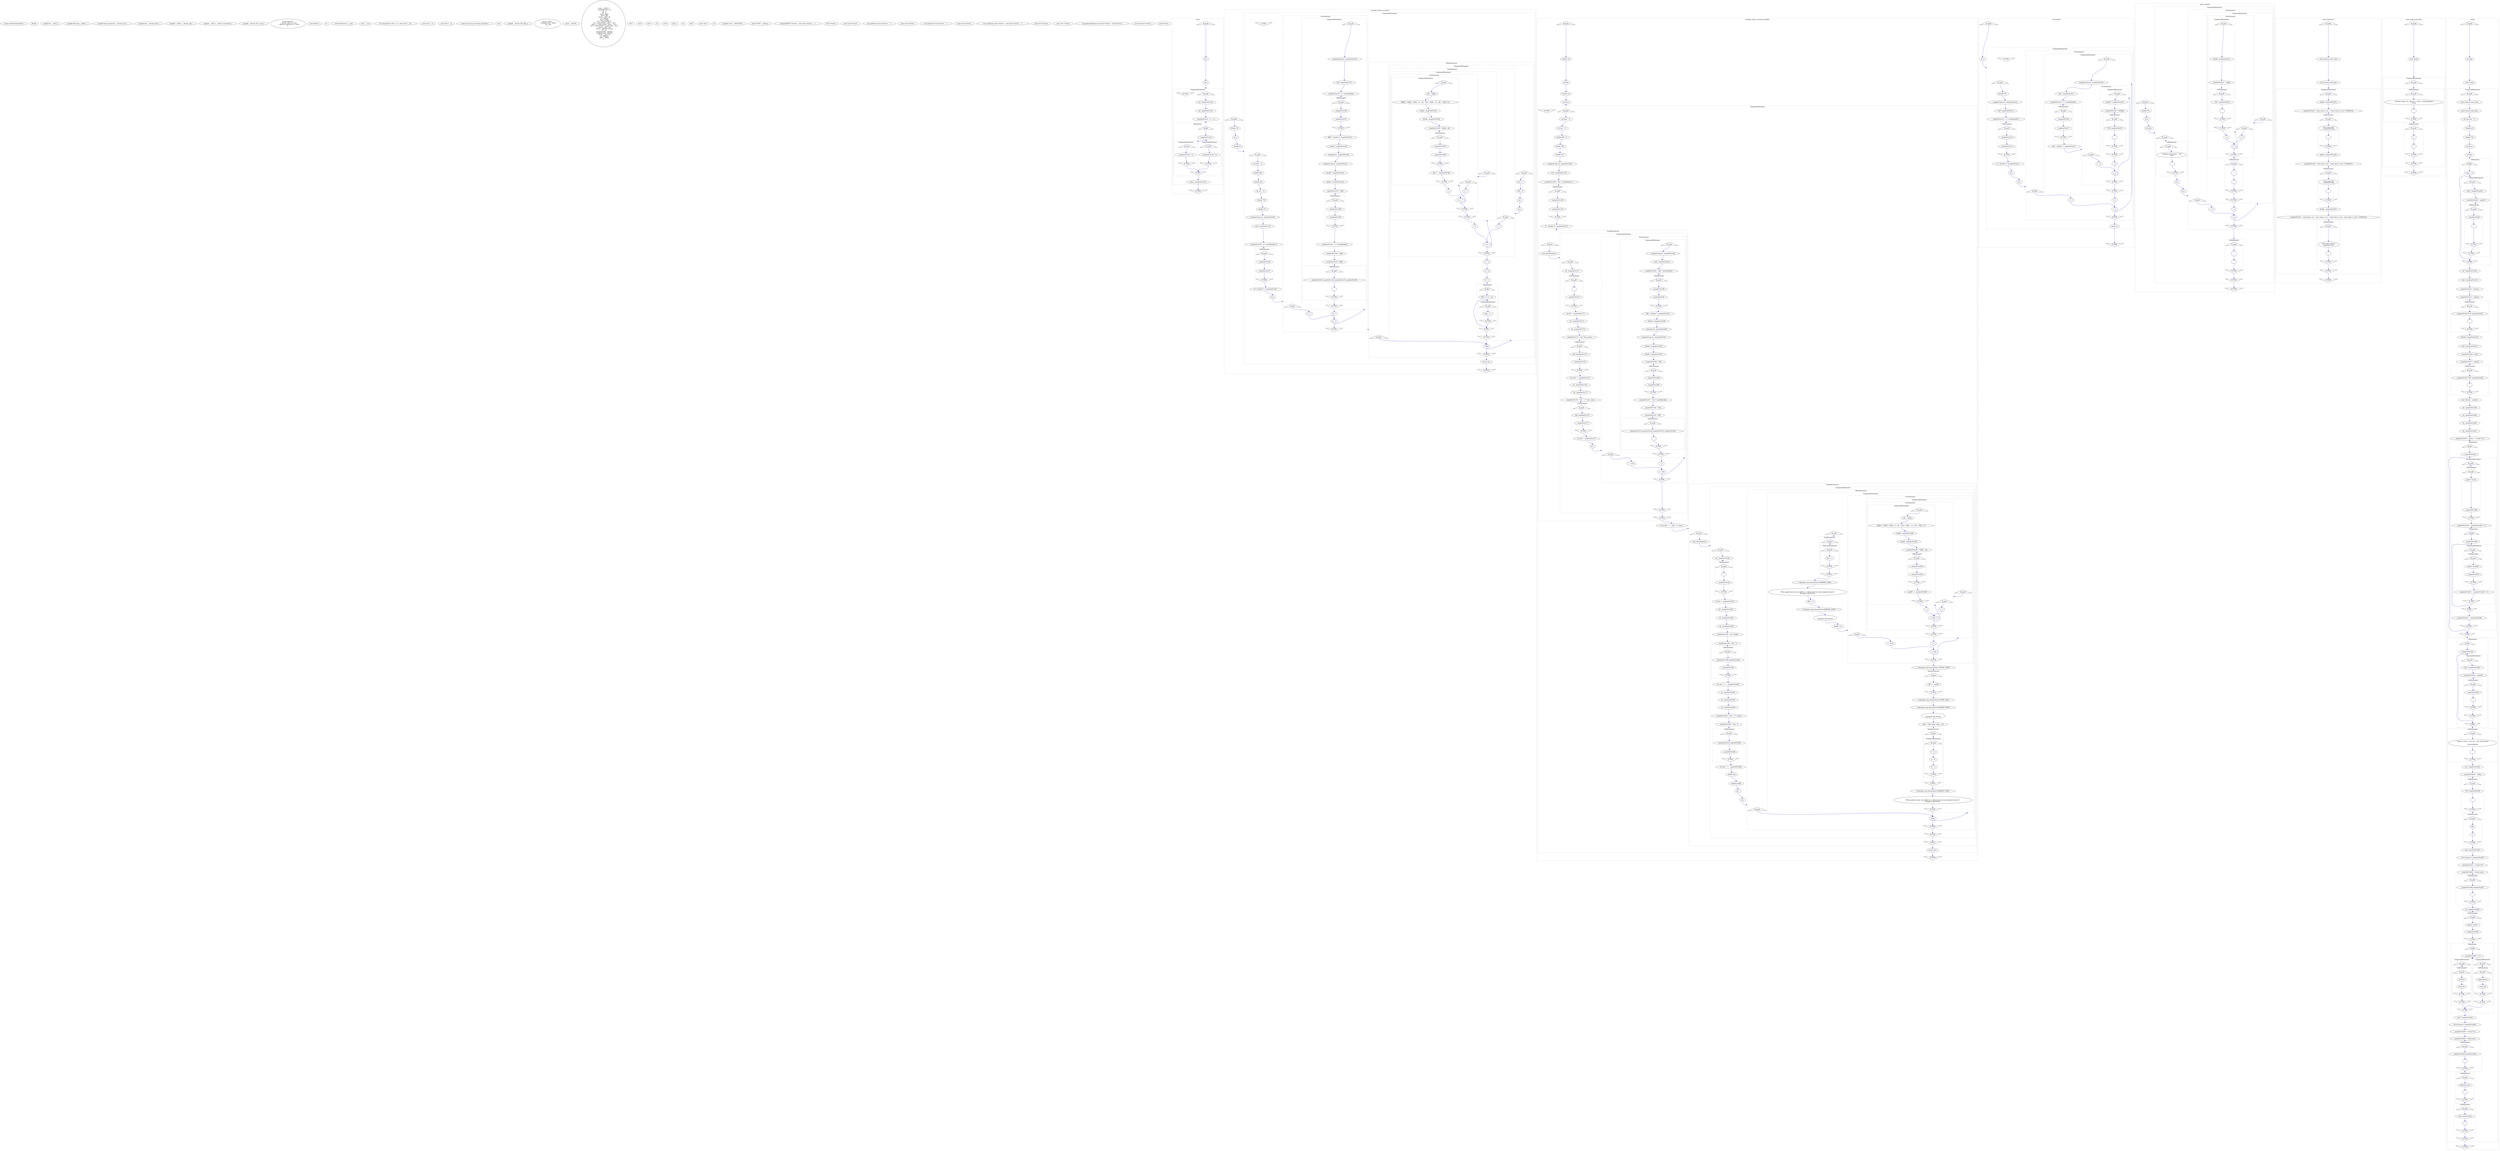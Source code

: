 digraph graph387146640 {
	compound=true;
	edge[color=blue];
	node203267136[label="extern double fabs(double );"];
	node608738578[label="double "];
	node298492445[label="typedef int __int32_t;"];
	node2104249411[label="typedef long long __int64_t;"];
	node1269293006[label="typedef long unsigned int __darwin_size_t;"];
	node535834091[label="typedef long __darwin_time_t;"];
	node1934609221[label="typedef __int64_t __darwin_off_t;"];
	node182490344[label="typedef __int32_t __darwin_suseconds_t;"];
	node1086026751[label="typedef __darwin_size_t size_t;"];
	node648329316[label="struct timeval {
    __darwin_time_t tv_sec;
    __darwin_suseconds_t tv_usec;
} ;"];
	node2087548497[label="void exit(int );"];
	node147813461[label="int "];
	node117150895[label="void *malloc(size_t __size);"];
	node176877731[label="size_t __size"];
	node144435931[label="int strcmp(const char *__s1, const char *__s2);"];
	node1112439480[label="const char *__s1"];
	node808325984[label="const char *__s2"];
	node3821649[label="extern int omp_get_thread_num(void );"];
	node617427339[label="void "];
	node1920136398[label="typedef __darwin_off_t fpos_t;"];
	node96935815[label="struct __sbuf {
    unsigned char *_base;
    int _size;
} ;"];
	node690636416[label="struct __sFILEX ;"];
	node843466842[label="struct __sFILE {
    unsigned char *_p;
    int _r;
    int _w;
    short _flags;
    short _file;
    struct __sbuf _bf;
    int _lbfsize;
    void *_cookie;
    int ( *_close )(void *);
    int ( *_read )(void *, char * , int );
    fpos_t ( *_seek )(void *, fpos_t  , int );
    int ( *_write )(void *, const char * , int );
    struct __sbuf _ub;
    struct __sFILEX *_extra;
    int _ur;
    unsigned char _ubuf[3];
    unsigned char _nbuf[1];
    struct __sbuf _lb;
    int _blksize;
    fpos_t _offset;
} ;"];
	node1277790293[label="void *"];
	node1592085793[label="void *"];
	node2027569462[label="char *"];
	node2024350667[label="int "];
	node914865165[label="void *"];
	node1024062031[label="fpos_t "];
	node1512389834[label="int "];
	node469420179[label="void *"];
	node109862321[label="const char *"];
	node1919746821[label="int "];
	node1871118485[label="typedef struct __sFILE FILE;"];
	node382661071[label="extern FILE *__stderrp;"];
	node2046034056[label="int fprintf(FILE *restrict , const char *restrict , ...);"];
	node1748892059[label="FILE *restrict "];
	node316058325[label="const char *restrict "];
	node1515781644[label="int printf(const char *restrict , ...);"];
	node267410253[label="const char *restrict "];
	node531120792[label="int scanf(const char *restrict , ...);"];
	node721267463[label="const char *restrict "];
	node585065928[label="int sscanf(const char *restrict , const char *restrict , ...);"];
	node50278902[label="const char *restrict "];
	node1582840873[label="const char *restrict "];
	node1111301045[label="int gettimeofday(struct timeval *restrict , void *restrict );"];
	node81771255[label="struct timeval *restrict "];
	node1296242110[label="void *restrict "];
	subgraph cluster1651554332 {
		compound=true;
		style=dotted;
		label="min()";
		node999331723[label="B_FuDe", shape="triangle"];
		node358570923[label="E_FuDe", shape="invtriangle"];
		node1119467591[label="int a"];
		node1488000579[label="int b"];
		subgraph cluster322773976 {
			compound=true;
			style=dotted;
			label="CompoundStatement";
			node413532421[label="B_CoSt", shape="triangle"];
			node1168835102[label="E_CoSt", shape="invtriangle"];
			node334500709[label="int _imopVarPre142;"];
			node1876068112[label="int _imopVarPre143;"];
			node1124861470[label="_imopVarPre142 = a <= b;"];
			subgraph cluster1723980561 {
				compound=true;
				style=dotted;
				label="IfStatement";
				node647757689[label="B_IfSt", shape="triangle"];
				node1989285587[label="E_IfSt", shape="invtriangle"];
				node271397841[label="_imopVarPre142"];
				subgraph cluster1403015615 {
					compound=true;
					style=dotted;
					label="CompoundStatement";
					node12427108[label="B_CoSt", shape="triangle"];
					node1799256738[label="E_CoSt", shape="invtriangle"];
					node1291899100[label="_imopVarPre143 = a;"];
				}
				subgraph cluster784701460 {
					compound=true;
					style=dotted;
					label="CompoundStatement";
					node329790676[label="B_CoSt", shape="triangle"];
					node1443794067[label="E_CoSt", shape="invtriangle"];
					node1771273878[label="_imopVarPre143 = b;"];
				}
			}
			node1795439550[label="return _imopVarPre143;"];
		}
	}
	subgraph cluster481136171 {
		compound=true;
		style=dotted;
		label="simulate_ocean_currents()";
		node2136921711[label="B_FuDe", shape="triangle"];
		node65746531[label="E_FuDe", shape="invtriangle"];
		node1537265468[label="double **A"];
		node1312973404[label="int n"];
		node815196841[label="double tol"];
		subgraph cluster1243674346 {
			compound=true;
			style=dotted;
			label="CompoundStatement";
			node809278400[label="B_CoSt", shape="triangle"];
			node995189850[label="E_CoSt", shape="invtriangle"];
			node916209433[label="int done = 0;"];
			node927474898[label="double diff;"];
			node799260204[label="double old;"];
			node681101640[label="int iter = 0;"];
			node862833712[label="double **B;"];
			node1859538327[label="double **C;"];
			node1358870266[label="unsigned long int _imopVarPre146;"];
			node1428874286[label="void *_imopVarPre147;"];
			node1172247103[label="_imopVarPre146 = n * sizeof(double *);"];
			subgraph cluster1908968671 {
				compound=true;
				style=dotted;
				label="CallStatement";
				node499429664[label="B_CaSt", shape="triangle"];
				node1590095778[label="E_CaSt", shape="invtriangle"];
				node1733791731[label="_imopVarPre146"];
				node1790558058[label="_imopVarPre147"];
			}
			node226609535[label="B = (double **) _imopVarPre147;"];
			node2000467009[label="int k;"];
			subgraph cluster253765424 {
				compound=true;
				style=dotted;
				label="ForStatement";
				node1796310656[label="B_FoSt", shape="triangle"];
				node828564002[label="E_FoSt", shape="invtriangle"];
				node173654742[label="k = 0"];
				node360715837[label="k < n"];
				node1409823821[label="k++"];
				subgraph cluster211419038 {
					compound=true;
					style=dotted;
					label="CompoundStatement";
					node790780579[label="B_CoSt", shape="triangle"];
					node906206721[label="E_CoSt", shape="invtriangle"];
					node1828379083[label="unsigned long int _imopVarPre150;"];
					node1440249926[label="void *_imopVarPre151;"];
					node164806909[label="_imopVarPre150 = n * sizeof(double);"];
					subgraph cluster755667050 {
						compound=true;
						style=dotted;
						label="CallStatement";
						node30920491[label="B_CaSt", shape="triangle"];
						node1098775879[label="E_CaSt", shape="invtriangle"];
						node387777560[label="_imopVarPre150"];
						node1367112496[label="_imopVarPre151"];
					}
					node1578656965[label="B[k] = (double *) _imopVarPre151;"];
					node949544786[label="double *_imopVarPre159;"];
					node2085244353[label="unsigned int _imopVarPre160;"];
					node2124588748[label="unsigned long int _imopVarPre161;"];
					node1811180301[label="double *_imopVarPre162;"];
					node135254299[label="double *_imopVarPre163;"];
					node1312600610[label="_imopVarPre159 = B[k];"];
					subgraph cluster826603638 {
						compound=true;
						style=dotted;
						label="CallStatement";
						node309301400[label="B_CaSt", shape="triangle"];
						node1664764681[label="E_CaSt", shape="invtriangle"];
						node1291154393[label="_imopVarPre1590"];
						node1648272047[label="_imopVarPre160"];
					}
					node153948678[label="_imopVarPre161 = n * sizeof(double);"];
					node2092006656[label="_imopVarPre162 = A[k];"];
					node247058377[label="_imopVarPre163 = B[k];"];
					subgraph cluster647258996 {
						compound=true;
						style=dotted;
						label="CallStatement";
						node1295563622[label="B_CaSt", shape="triangle"];
						node32837493[label="E_CaSt", shape="invtriangle"];
						node438241899[label="_imopVarPre163_imopVarPre162_imopVarPre161_imopVarPre160"];
						node1778090979[label=""];
					}
				}
			}
			subgraph cluster1956446486 {
				compound=true;
				style=dotted;
				label="WhileStatement";
				node1411432709[label="B_WhSt", shape="triangle"];
				node1035342173[label="E_WhSt", shape="invtriangle"];
				node1841376385[label="!done"];
				subgraph cluster1344811932 {
					compound=true;
					style=dotted;
					label="CompoundStatement";
					node1597022415[label="B_CoSt", shape="triangle"];
					node1001882344[label="E_CoSt", shape="invtriangle"];
					node150681666[label="iter++;"];
					node1930318531[label="diff = 0;"];
					node1511442824[label="int i;"];
					node907645256[label="int j;"];
					subgraph cluster1209353679 {
						compound=true;
						style=dotted;
						label="ForStatement";
						node549466489[label="B_FoSt", shape="triangle"];
						node1164555074[label="E_FoSt", shape="invtriangle"];
						node1521745575[label="i = 1"];
						node1834583002[label="i < n - 1"];
						node1063418068[label="++i"];
						subgraph cluster1678248644 {
							compound=true;
							style=dotted;
							label="CompoundStatement";
							node1201158980[label="B_CoSt", shape="triangle"];
							node1973218147[label="E_CoSt", shape="invtriangle"];
							subgraph cluster483921378 {
								compound=true;
								style=dotted;
								label="ForStatement";
								node44129876[label="B_FoSt", shape="triangle"];
								node66895082[label="E_FoSt", shape="invtriangle"];
								node1121384286[label="j = 1"];
								node1208377751[label="j < n - 1"];
								node1378708877[label="++j"];
								subgraph cluster1508055158 {
									compound=true;
									style=dotted;
									label="CompoundStatement";
									node1679891092[label="B_CoSt", shape="triangle"];
									node146584003[label="E_CoSt", shape="invtriangle"];
									node1821213845[label="old = A[i][j];"];
									node343957430[label="B[i][j] = (A[i][j] + A[i][j - 1] + A[i - 1][j] + A[i][j + 1] + A[i + 1][j]) / 5.0;"];
									node479204301[label="double _imopVarPre165;"];
									node1961842523[label="double _imopVarPre166;"];
									node579636665[label="_imopVarPre165 = B[i][j] - old;"];
									subgraph cluster1684602277 {
										compound=true;
										style=dotted;
										label="CallStatement";
										node920002301[label="B_CaSt", shape="triangle"];
										node1848554557[label="E_CaSt", shape="invtriangle"];
										node2044340752[label="_imopVarPre165"];
										node1557903631[label="_imopVarPre166"];
									}
									node1858711759[label="diff += _imopVarPre166;"];
								}
							}
						}
					}
					node1468449910[label="C = A;"];
					node966149010[label="A = B;"];
					node2108103747[label="B = C;"];
					subgraph cluster1698220546 {
						compound=true;
						style=dotted;
						label="IfStatement";
						node866645998[label="B_IfSt", shape="triangle"];
						node405973770[label="E_IfSt", shape="invtriangle"];
						node1093054320[label="diff / (n * n) < tol"];
						subgraph cluster1212632500 {
							compound=true;
							style=dotted;
							label="CompoundStatement";
							node500882639[label="B_CoSt", shape="triangle"];
							node1543593152[label="E_CoSt", shape="invtriangle"];
							node397753053[label="done = 1;"];
						}
					}
				}
			}
			node383611665[label="return iter;"];
		}
	}
	subgraph cluster187805697 {
		compound=true;
		style=dotted;
		label="simulate_ocean_currents_parallel()";
		node299838405[label="B_FuDe", shape="triangle"];
		node1597885747[label="E_FuDe", shape="invtriangle"];
		node233238560[label="double **A"];
		node1635501075[label="int dim"];
		node588441760[label="double tol"];
		node149021692[label="int procs"];
		subgraph cluster117700350 {
			compound=true;
			style=dotted;
			label="CompoundStatement";
			node1069448451[label="B_CoSt", shape="triangle"];
			node1054620718[label="E_CoSt", shape="invtriangle"];
			node887247399[label="int done = 0;"];
			node976254481[label="int iter = 0;"];
			node274594651[label="double diff = 0;"];
			node1741709599[label="double **B;"];
			node171130218[label="double **C;"];
			node2108011037[label="unsigned long int _imopVarPre169;"];
			node2013270351[label="void *_imopVarPre170;"];
			node1079030202[label="_imopVarPre169 = dim * sizeof(double *);"];
			subgraph cluster318652017 {
				compound=true;
				style=dotted;
				label="CallStatement";
				node1822255034[label="B_CaSt", shape="triangle"];
				node1906452256[label="E_CaSt", shape="invtriangle"];
				node45213222[label="_imopVarPre169"];
				node1719158401[label="_imopVarPre170"];
			}
			node1393823698[label="B = (double **) _imopVarPre170;"];
			subgraph cluster1357141801 {
				compound=true;
				style=dotted;
				label="ParallelConstruct";
				node1617967142[label="B_PaCo", shape="triangle"];
				node1041053446[label="E_PaCo", shape="invtriangle"];
				node182450690[label="num_threads(procs)"];
				subgraph cluster823156231 {
					compound=true;
					style=dotted;
					label="CompoundStatement";
					node998681597[label="B_CoSt", shape="triangle"];
					node622530648[label="E_CoSt", shape="invtriangle"];
					node1013499668[label="int _imopVarPre171;"];
					subgraph cluster1580399810 {
						compound=true;
						style=dotted;
						label="CallStatement";
						node1563359467[label="B_CaSt", shape="triangle"];
						node436935935[label="E_CaSt", shape="invtriangle"];
						node530657903[label=""];
						node1455163829[label="_imopVarPre171"];
					}
					node506619720[label="int tid = _imopVarPre171;"];
					node1648243565[label="int _imopVarPre173;"];
					node1933635903[label="int _imopVarPre174;"];
					node1671273336[label="_imopVarPre173 = tid * dim / procs;"];
					subgraph cluster749720240 {
						compound=true;
						style=dotted;
						label="CallStatement";
						node1629006028[label="B_CaSt", shape="triangle"];
						node1283490487[label="E_CaSt", shape="invtriangle"];
						node613001105[label="dim_imopVarPre173"];
						node440858356[label="_imopVarPre174"];
					}
					node780809042[label="int start = _imopVarPre174;"];
					node3928598[label="int _imopVarPre176;"];
					node1615248249[label="int _imopVarPre177;"];
					node566417997[label="_imopVarPre176 = (tid + 1) * dim / procs;"];
					subgraph cluster1350458865 {
						compound=true;
						style=dotted;
						label="CallStatement";
						node659300635[label="B_CaSt", shape="triangle"];
						node808124336[label="E_CaSt", shape="invtriangle"];
						node1182656815[label="dim_imopVarPre176"];
						node1165797417[label="_imopVarPre177"];
					}
					node522632490[label="int end = _imopVarPre177;"];
					node997267674[label="int i;"];
					subgraph cluster1337485695 {
						compound=true;
						style=dotted;
						label="ForStatement";
						node710394546[label="B_FoSt", shape="triangle"];
						node936053020[label="E_FoSt", shape="invtriangle"];
						node372875661[label="i = start"];
						node480887293[label="i < end"];
						node40845364[label="++i"];
						subgraph cluster777630830 {
							compound=true;
							style=dotted;
							label="CompoundStatement";
							node979460535[label="B_CoSt", shape="triangle"];
							node980940578[label="E_CoSt", shape="invtriangle"];
							node782859218[label="unsigned long int _imopVarPre180;"];
							node889074455[label="void *_imopVarPre181;"];
							node1559515444[label="_imopVarPre180 = dim * sizeof(double);"];
							subgraph cluster38173182 {
								compound=true;
								style=dotted;
								label="CallStatement";
								node39799840[label="B_CaSt", shape="triangle"];
								node33085098[label="E_CaSt", shape="invtriangle"];
								node915876440[label="_imopVarPre180"];
								node2145996388[label="_imopVarPre181"];
							}
							node585209498[label="B[i] = (double *) _imopVarPre181;"];
							node1537829067[label="double *_imopVarPre189;"];
							node779341317[label="unsigned int _imopVarPre190;"];
							node203616792[label="unsigned long int _imopVarPre191;"];
							node1465310231[label="double *_imopVarPre192;"];
							node1227028574[label="double *_imopVarPre193;"];
							node539777553[label="_imopVarPre189 = B[i];"];
							subgraph cluster946405257 {
								compound=true;
								style=dotted;
								label="CallStatement";
								node770106402[label="B_CaSt", shape="triangle"];
								node1437392226[label="E_CaSt", shape="invtriangle"];
								node2098595907[label="_imopVarPre1890"];
								node1716375508[label="_imopVarPre190"];
							}
							node461751536[label="_imopVarPre191 = dim * sizeof(double);"];
							node1483208777[label="_imopVarPre192 = A[i];"];
							node1387955019[label="_imopVarPre193 = B[i];"];
							subgraph cluster1674296219 {
								compound=true;
								style=dotted;
								label="CallStatement";
								node1117051804[label="B_CaSt", shape="triangle"];
								node2074118913[label="E_CaSt", shape="invtriangle"];
								node1106949030[label="_imopVarPre193_imopVarPre192_imopVarPre191_imopVarPre190"];
								node297976540[label=""];
							}
						}
					}
				}
			}
			node463657595[label="int chunk = 1 + (dim - 3) / procs;"];
			subgraph cluster2114554365 {
				compound=true;
				style=dotted;
				label="ParallelConstruct";
				node665868095[label="B_PaCo", shape="triangle"];
				node338402712[label="E_PaCo", shape="invtriangle"];
				node1009357130[label="num_threads(procs)"];
				subgraph cluster1726251840 {
					compound=true;
					style=dotted;
					label="CompoundStatement";
					node1883585083[label="B_CoSt", shape="triangle"];
					node1455183732[label="E_CoSt", shape="invtriangle"];
					node1604082824[label="int _imopVarPre194;"];
					subgraph cluster339563635 {
						compound=true;
						style=dotted;
						label="CallStatement";
						node1255184205[label="B_CaSt", shape="triangle"];
						node764057610[label="E_CaSt", shape="invtriangle"];
						node1444407627[label=""];
						node678928694[label="_imopVarPre194"];
					}
					node1673470313[label="int tid = _imopVarPre194;"];
					node1986038533[label="int _imopVarPre198;"];
					node812305038[label="int _imopVarPre199;"];
					node1514292197[label="int _imopVarPre200;"];
					node710173001[label="_imopVarPre198 = tid * chunk;"];
					node1811160504[label="_imopVarPre199 = dim - 2;"];
					subgraph cluster161327636 {
						compound=true;
						style=dotted;
						label="CallStatement";
						node587625330[label="B_CaSt", shape="triangle"];
						node704258353[label="E_CaSt", shape="invtriangle"];
						node727416817[label="_imopVarPre199_imopVarPre198"];
						node670342028[label="_imopVarPre200"];
					}
					node801515702[label="int start = 1 + _imopVarPre200;"];
					node283700474[label="int _imopVarPre204;"];
					node1063222813[label="int _imopVarPre205;"];
					node1137043252[label="int _imopVarPre206;"];
					node1419857464[label="_imopVarPre204 = (tid + 1) * chunk;"];
					node2113730579[label="_imopVarPre205 = dim - 2;"];
					subgraph cluster1589747864 {
						compound=true;
						style=dotted;
						label="CallStatement";
						node1688774341[label="B_CaSt", shape="triangle"];
						node1303264361[label="E_CaSt", shape="invtriangle"];
						node1680109667[label="_imopVarPre205_imopVarPre204"];
						node721220718[label="_imopVarPre206"];
					}
					node2036142881[label="int end = 1 + _imopVarPre206;"];
					node1601864123[label="double old;"];
					node1022622360[label="double mydiff;"];
					node1807521615[label="int i;"];
					node567282816[label="int j;"];
					subgraph cluster1164722351 {
						compound=true;
						style=dotted;
						label="WhileStatement";
						node1955646827[label="B_WhSt", shape="triangle"];
						node2003132254[label="E_WhSt", shape="invtriangle"];
						node166333673[label="!done"];
						subgraph cluster1860191210 {
							compound=true;
							style=dotted;
							label="CompoundStatement";
							node797046444[label="B_CoSt", shape="triangle"];
							node1804336380[label="E_CoSt", shape="invtriangle"];
							subgraph cluster1476284195 {
								compound=true;
								style=dotted;
								label="SingleConstruct";
								node574746860[label="B_SiCo", shape="triangle"];
								node1531467251[label="E_SiCo", shape="invtriangle"];
								subgraph cluster845287294 {
									compound=true;
									style=dotted;
									label="CompoundStatement";
									node170907668[label="B_CoSt", shape="triangle"];
									node1629283706[label="E_CoSt", shape="invtriangle"];
									node1753500188[label="iter++;"];
								}
							}
							node1991530409[label="// #pragma omp dummyFlush BARRIER_START"];
							node264231111[label="
/*This explicit barrier was added as a replacement for some implicit barrier.*/
#pragma omp barrier
"];
							node1235372220[label="diff = 0;"];
							node1549273892[label="// #pragma omp dummyFlush BARRIER_START"];
							node331778003[label="
#pragma omp barrier
"];
							node1082819931[label="mydiff = 0;"];
							subgraph cluster1293687191 {
								compound=true;
								style=dotted;
								label="ForStatement";
								node1194530869[label="B_FoSt", shape="triangle"];
								node1668876390[label="E_FoSt", shape="invtriangle"];
								node1171839210[label="i = start"];
								node1386499884[label="i < end"];
								node809369322[label="++i"];
								subgraph cluster67444120 {
									compound=true;
									style=dotted;
									label="CompoundStatement";
									node321762211[label="B_CoSt", shape="triangle"];
									node2028569060[label="E_CoSt", shape="invtriangle"];
									subgraph cluster655898153 {
										compound=true;
										style=dotted;
										label="ForStatement";
										node1006317438[label="B_FoSt", shape="triangle"];
										node1771338443[label="E_FoSt", shape="invtriangle"];
										node1905488582[label="j = 1"];
										node1564146933[label="j < dim - 1"];
										node519347289[label="++j"];
										subgraph cluster949547611 {
											compound=true;
											style=dotted;
											label="CompoundStatement";
											node2042373342[label="B_CoSt", shape="triangle"];
											node871617977[label="E_CoSt", shape="invtriangle"];
											node1568373405[label="old = A[i][j];"];
											node747013817[label="B[i][j] = (A[i][j] + A[i][j - 1] + A[i - 1][j] + A[i][j + 1] + A[i + 1][j]) / 5.0;"];
											node1675961385[label="double _imopVarPre208;"];
											node2097029298[label="double _imopVarPre209;"];
											node709558966[label="_imopVarPre208 = B[i][j] - old;"];
											subgraph cluster688228974 {
												compound=true;
												style=dotted;
												label="CallStatement";
												node168378810[label="B_CaSt", shape="triangle"];
												node1244827403[label="E_CaSt", shape="invtriangle"];
												node1202719160[label="_imopVarPre208"];
												node44507325[label="_imopVarPre209"];
											}
											node1762744617[label="mydiff += _imopVarPre209;"];
										}
									}
								}
							}
							node1757748273[label="// #pragma omp dummyFlush ATOMIC_START"];
							subgraph cluster2024648388 {
								compound=true;
								style=dotted;
								label="AtomicConstruct";
								node18993216[label="B_AtCo", shape="triangle"];
								node921565844[label="E_AtCo", shape="invtriangle"];
								node658157441[label="diff += mydiff;"];
							}
							node611141625[label="// #pragma omp dummyFlush ATOMIC_END"];
							node183968649[label="// #pragma omp dummyFlush BARRIER_START"];
							node53372470[label="
#pragma omp barrier
"];
							node1931659348[label="done = diff / (dim * dim) < tol;"];
							subgraph cluster48765013 {
								compound=true;
								style=dotted;
								label="SingleConstruct";
								node34146497[label="B_SiCo", shape="triangle"];
								node1505582321[label="E_SiCo", shape="invtriangle"];
								subgraph cluster1830402862 {
									compound=true;
									style=dotted;
									label="CompoundStatement";
									node1482814442[label="B_CoSt", shape="triangle"];
									node1260013278[label="E_CoSt", shape="invtriangle"];
									node189677011[label="C = A;"];
									node796708081[label="A = B;"];
									node1071031997[label="B = C;"];
								}
							}
							node726331127[label="// #pragma omp dummyFlush BARRIER_START"];
							node1839206286[label="
/*This explicit barrier was added as a replacement for some implicit barrier.*/
#pragma omp barrier
"];
						}
					}
				}
			}
			node461108882[label="return iter;"];
		}
	}
	subgraph cluster991206143 {
		compound=true;
		style=dotted;
		label="read_input()";
		node1121729242[label="B_FuDe", shape="triangle"];
		node2136877565[label="E_FuDe", shape="invtriangle"];
		node1061985183[label="int n"];
		subgraph cluster755227655 {
			compound=true;
			style=dotted;
			label="CompoundStatement";
			node2081550797[label="B_CoSt", shape="triangle"];
			node1015477217[label="E_CoSt", shape="invtriangle"];
			node1055016558[label="double **X;"];
			node1083635758[label="unsigned long int _imopVarPre212;"];
			node2065513519[label="void *_imopVarPre213;"];
			node401367987[label="_imopVarPre212 = n * sizeof(double *);"];
			subgraph cluster2022707798 {
				compound=true;
				style=dotted;
				label="CallStatement";
				node954186666[label="B_CaSt", shape="triangle"];
				node930399641[label="E_CaSt", shape="invtriangle"];
				node1881406942[label="_imopVarPre212"];
				node1293859684[label="_imopVarPre213"];
			}
			node814480899[label="X = (double **) _imopVarPre213;"];
			node858639268[label="int i;"];
			node1576794799[label="int j;"];
			subgraph cluster1480226749 {
				compound=true;
				style=dotted;
				label="ForStatement";
				node1004208638[label="B_FoSt", shape="triangle"];
				node1922679062[label="E_FoSt", shape="invtriangle"];
				node907655246[label="i = 0"];
				node2133675498[label="i < n"];
				node2139220258[label="++i"];
				subgraph cluster1183052712 {
					compound=true;
					style=dotted;
					label="CompoundStatement";
					node993119318[label="B_CoSt", shape="triangle"];
					node885032775[label="E_CoSt", shape="invtriangle"];
					node1523468967[label="unsigned long int _imopVarPre216;"];
					node1435474039[label="void *_imopVarPre217;"];
					node1869350998[label="_imopVarPre216 = n * sizeof(double);"];
					subgraph cluster2125729050 {
						compound=true;
						style=dotted;
						label="CallStatement";
						node311896135[label="B_CaSt", shape="triangle"];
						node876195381[label="E_CaSt", shape="invtriangle"];
						node646125382[label="_imopVarPre216"];
						node1400887302[label="_imopVarPre217"];
					}
					node1331743078[label="X[i] = (double *) _imopVarPre217;"];
					subgraph cluster845530459 {
						compound=true;
						style=dotted;
						label="ForStatement";
						node777239506[label="B_FoSt", shape="triangle"];
						node1356617856[label="E_FoSt", shape="invtriangle"];
						node923051470[label="j = 0"];
						node1401535632[label="j < n"];
						node344119666[label="++j"];
						subgraph cluster1861733772 {
							compound=true;
							style=dotted;
							label="CompoundStatement";
							node1882434359[label="B_CoSt", shape="triangle"];
							node619020062[label="E_CoSt", shape="invtriangle"];
							node1403324635[label="double *_imopVarPre219;"];
							node2145850563[label="_imopVarPre219 = &X[i][j];"];
							subgraph cluster517289233 {
								compound=true;
								style=dotted;
								label="CallStatement";
								node1733866787[label="B_CaSt", shape="triangle"];
								node325523635[label="E_CaSt", shape="invtriangle"];
								node263791217[label="\"%lf\"_imopVarPre219"];
								node1351145538[label=""];
							}
						}
					}
				}
			}
			node122625836[label="return X;"];
		}
	}
	subgraph cluster1300595110 {
		compound=true;
		style=dotted;
		label="print_output()";
		node727794495[label="B_FuDe", shape="triangle"];
		node1337479922[label="E_FuDe", shape="invtriangle"];
		node1534930785[label="double **A"];
		node1845053756[label="int n"];
		node846349481[label="int niter"];
		subgraph cluster1344826437 {
			compound=true;
			style=dotted;
			label="CompoundStatement";
			node1667248082[label="B_CoSt", shape="triangle"];
			node285188516[label="E_CoSt", shape="invtriangle"];
			subgraph cluster1268421126 {
				compound=true;
				style=dotted;
				label="CallStatement";
				node664005194[label="B_CaSt", shape="triangle"];
				node310318409[label="E_CaSt", shape="invtriangle"];
				node106392797[label="\"Number of iterations = %d\n\"niter"];
				node2036345167[label=""];
			}
			node1567690492[label="int i;"];
			node1527755257[label="int j;"];
			subgraph cluster840621751 {
				compound=true;
				style=dotted;
				label="ForStatement";
				node545202416[label="B_FoSt", shape="triangle"];
				node643988310[label="E_FoSt", shape="invtriangle"];
				node1129352615[label="i = 0"];
				node351781519[label="i < n"];
				node519139939[label="++i"];
				subgraph cluster767057612 {
					compound=true;
					style=dotted;
					label="CompoundStatement";
					node400670764[label="B_CoSt", shape="triangle"];
					node809238681[label="E_CoSt", shape="invtriangle"];
					subgraph cluster635964530 {
						compound=true;
						style=dotted;
						label="ForStatement";
						node1344176939[label="B_FoSt", shape="triangle"];
						node1779055507[label="E_FoSt", shape="invtriangle"];
						node706338298[label="j = 0"];
						node1560641040[label="j < n"];
						node14301058[label="++j"];
						subgraph cluster154146030 {
							compound=true;
							style=dotted;
							label="CompoundStatement";
							node1142378576[label="B_CoSt", shape="triangle"];
							node240115123[label="E_CoSt", shape="invtriangle"];
							node2040345515[label="double _imopVarPre221;"];
							node200524668[label="_imopVarPre221 = A[i][j];"];
							subgraph cluster1471913049 {
								compound=true;
								style=dotted;
								label="CallStatement";
								node321856721[label="B_CaSt", shape="triangle"];
								node1287228183[label="E_CaSt", shape="invtriangle"];
								node1726645272[label="\"%lf \"_imopVarPre221"];
								node486388931[label=""];
							}
						}
					}
					subgraph cluster872138254 {
						compound=true;
						style=dotted;
						label="CallStatement";
						node1488712549[label="B_CaSt", shape="triangle"];
						node360189797[label="E_CaSt", shape="invtriangle"];
						node2025087889[label="\"\n\""];
						node479237537[label=""];
					}
				}
			}
			subgraph cluster338575470 {
				compound=true;
				style=dotted;
				label="CallStatement";
				node153429846[label="B_CaSt", shape="triangle"];
				node566385925[label="E_CaSt", shape="invtriangle"];
				node1559994463[label="\"\n\""];
				node686739725[label=""];
			}
		}
	}
	subgraph cluster1991168890 {
		compound=true;
		style=dotted;
		label="print_statistics()";
		node1023661464[label="B_FuDe", shape="triangle"];
		node1855800147[label="E_FuDe", shape="invtriangle"];
		node1441051345[label="struct timeval start_time"];
		node2136280266[label="struct timeval end_time"];
		subgraph cluster1286701671 {
			compound=true;
			style=dotted;
			label="CompoundStatement";
			node342922451[label="B_CoSt", shape="triangle"];
			node2127133346[label="E_CoSt", shape="invtriangle"];
			node971468996[label="double _imopVarPre223;"];
			node353884764[label="_imopVarPre223 = start_time.tv_sec + (start_time.tv_usec / 1000000.0);"];
			subgraph cluster538959146 {
				compound=true;
				style=dotted;
				label="CallStatement";
				node225708354[label="B_CaSt", shape="triangle"];
				node1711046937[label="E_CaSt", shape="invtriangle"];
				node1930273752[label="\"Start time:\t%lf \n\"_imopVarPre223"];
				node483924453[label=""];
			}
			node1577223546[label="double _imopVarPre225;"];
			node1952358801[label="_imopVarPre225 = end_time.tv_sec + (end_time.tv_usec / 1000000.0);"];
			subgraph cluster1271871881 {
				compound=true;
				style=dotted;
				label="CallStatement";
				node76577651[label="B_CaSt", shape="triangle"];
				node1796091521[label="E_CaSt", shape="invtriangle"];
				node1100180246[label="\"End time:\t%lf\n\"_imopVarPre225"];
				node1464906656[label=""];
			}
			node78454483[label="double _imopVarPre227;"];
			node2018410313[label="_imopVarPre227 = end_time.tv_sec - start_time.tv_sec + ((end_time.tv_usec - start_time.tv_usec) / 1000000.0);"];
			subgraph cluster2036616824 {
				compound=true;
				style=dotted;
				label="CallStatement";
				node775009979[label="B_CaSt", shape="triangle"];
				node709617215[label="E_CaSt", shape="invtriangle"];
				node1608245148[label="\"Total time: \t%lf (s)\n\"_imopVarPre227"];
				node1834770882[label=""];
			}
		}
	}
	subgraph cluster50083189 {
		compound=true;
		style=dotted;
		label="print_usage_and_exit()";
		node2146328954[label="B_FuDe", shape="triangle"];
		node1831620974[label="E_FuDe", shape="invtriangle"];
		node1454376348[label="char *prog"];
		subgraph cluster1502350756 {
			compound=true;
			style=dotted;
			label="CompoundStatement";
			node2002546194[label="B_CoSt", shape="triangle"];
			node836976462[label="E_CoSt", shape="invtriangle"];
			subgraph cluster904694288 {
				compound=true;
				style=dotted;
				label="CallStatement";
				node1736451288[label="B_CaSt", shape="triangle"];
				node987906815[label="E_CaSt", shape="invtriangle"];
				node2004049119[label="__stderrp\"Usage: %s <nprocs> <tol> <-serial|-parallel>\n\"prog"];
				node1642629661[label=""];
			}
			subgraph cluster79285678 {
				compound=true;
				style=dotted;
				label="CallStatement";
				node847997683[label="B_CaSt", shape="triangle"];
				node821524816[label="E_CaSt", shape="invtriangle"];
				node2042189691[label="1"];
				node1369757393[label=""];
			}
		}
	}
	subgraph cluster1620201085 {
		compound=true;
		style=dotted;
		label="main()";
		node1606415977[label="B_FuDe", shape="triangle"];
		node1030519379[label="E_FuDe", shape="invtriangle"];
		node143573499[label="int argc"];
		node1344732548[label="char **argv"];
		subgraph cluster1495704488 {
			compound=true;
			style=dotted;
			label="CompoundStatement";
			node1286481322[label="B_CoSt", shape="triangle"];
			node1240159129[label="E_CoSt", shape="invtriangle"];
			node1795633222[label="struct timeval start_time;"];
			node417662216[label="struct timeval end_time;"];
			node1530734998[label="int num_iter = 0;"];
			node534743518[label="double tol;"];
			node856296297[label="double **A;"];
			node1892311769[label="int procs;"];
			node1513961176[label="int dim;"];
			subgraph cluster1003853972 {
				compound=true;
				style=dotted;
				label="IfStatement";
				node359908633[label="B_IfSt", shape="triangle"];
				node354851234[label="E_IfSt", shape="invtriangle"];
				node383711996[label="argc != 4"];
				subgraph cluster1560056122 {
					compound=true;
					style=dotted;
					label="CompoundStatement";
					node1935406076[label="B_CoSt", shape="triangle"];
					node555066059[label="E_CoSt", shape="invtriangle"];
					node1009316953[label="char *_imopVarPre229;"];
					node1206968626[label="_imopVarPre229 = argv[0];"];
					subgraph cluster766804591 {
						compound=true;
						style=dotted;
						label="CallStatement";
						node601221487[label="B_CaSt", shape="triangle"];
						node1478961722[label="E_CaSt", shape="invtriangle"];
						node347797009[label="_imopVarPre229"];
						node285652319[label=""];
					}
				}
			}
			node1442959476[label="int *_imopVarPre232;"];
			node1675209355[label="char *_imopVarPre233;"];
			node1403847117[label="_imopVarPre232 = &procs;"];
			node28538230[label="_imopVarPre233 = argv[1];"];
			subgraph cluster1595903456 {
				compound=true;
				style=dotted;
				label="CallStatement";
				node1949286023[label="B_CaSt", shape="triangle"];
				node205626812[label="E_CaSt", shape="invtriangle"];
				node1599394190[label="_imopVarPre233\"%d\"_imopVarPre232"];
				node386222487[label=""];
			}
			node955318845[label="double *_imopVarPre236;"];
			node450248580[label="char *_imopVarPre237;"];
			node122475833[label="_imopVarPre236 = &tol;"];
			node357004086[label="_imopVarPre237 = argv[2];"];
			subgraph cluster355095396 {
				compound=true;
				style=dotted;
				label="CallStatement";
				node553877767[label="B_CaSt", shape="triangle"];
				node1205409077[label="E_CaSt", shape="invtriangle"];
				node471719646[label="_imopVarPre237\"%lf\"_imopVarPre236"];
				node323745438[label=""];
			}
			node2093085541[label="char *option = argv[3];"];
			node459374009[label="int _imopVarPre238;"];
			node1229134547[label="int _imopVarPre248;"];
			node603477471[label="int _imopVarPre249;"];
			node201762108[label="int _imopVarPre250;"];
			node308510644[label="_imopVarPre238 = option == ((void *) 0);"];
			subgraph cluster1286334426 {
				compound=true;
				style=dotted;
				label="IfStatement";
				node765122771[label="B_IfSt", shape="triangle"];
				node189722007[label="E_IfSt", shape="invtriangle"];
				node1637459517[label="!_imopVarPre238"];
				subgraph cluster1421444013 {
					compound=true;
					style=dotted;
					label="CompoundStatement";
					node1144977258[label="B_CoSt", shape="triangle"];
					node1350230717[label="E_CoSt", shape="invtriangle"];
					subgraph cluster1048683883 {
						compound=true;
						style=dotted;
						label="CallStatement";
						node1271272700[label="B_CaSt", shape="triangle"];
						node1741494803[label="E_CaSt", shape="invtriangle"];
						node1185911805[label="option\"-serial\""];
						node2015652369[label="_imopVarPre248"];
					}
					node1214081669[label="_imopVarPre249 = _imopVarPre248 != 0;"];
					subgraph cluster625525674 {
						compound=true;
						style=dotted;
						label="IfStatement";
						node2111978531[label="B_IfSt", shape="triangle"];
						node229726969[label="E_IfSt", shape="invtriangle"];
						node730729309[label="_imopVarPre249"];
						subgraph cluster1567830572 {
							compound=true;
							style=dotted;
							label="CompoundStatement";
							node154871744[label="B_CoSt", shape="triangle"];
							node1746549350[label="E_CoSt", shape="invtriangle"];
							subgraph cluster1853363159 {
								compound=true;
								style=dotted;
								label="CallStatement";
								node46160408[label="B_CaSt", shape="triangle"];
								node561793775[label="E_CaSt", shape="invtriangle"];
								node305365325[label="option\"-parallel\""];
								node324989529[label="_imopVarPre250"];
							}
							node1061166911[label="_imopVarPre249 = _imopVarPre250 != 0;"];
						}
					}
					node685500307[label="_imopVarPre238 = _imopVarPre249;"];
				}
			}
			subgraph cluster1960392422 {
				compound=true;
				style=dotted;
				label="IfStatement";
				node1013845510[label="B_IfSt", shape="triangle"];
				node1377140238[label="E_IfSt", shape="invtriangle"];
				node1845714048[label="_imopVarPre238"];
				subgraph cluster118143685 {
					compound=true;
					style=dotted;
					label="CompoundStatement";
					node1636086020[label="B_CoSt", shape="triangle"];
					node976236749[label="E_CoSt", shape="invtriangle"];
					node676631992[label="char *_imopVarPre252;"];
					node172172114[label="_imopVarPre252 = argv[0];"];
					subgraph cluster2014557834 {
						compound=true;
						style=dotted;
						label="CallStatement";
						node1463775359[label="B_CaSt", shape="triangle"];
						node2050105595[label="E_CaSt", shape="invtriangle"];
						node1528882131[label="_imopVarPre252"];
						node317885152[label=""];
					}
				}
			}
			subgraph cluster36589939 {
				compound=true;
				style=dotted;
				label="CallStatement";
				node1499170766[label="B_CaSt", shape="triangle"];
				node1209466197[label="E_CaSt", shape="invtriangle"];
				node489358212[label="\"Options: Procs = %d, Tol = %lf, Execution%s\n\n\"procstoloption"];
				node782957044[label=""];
			}
			node1359838023[label="int *_imopVarPre254;"];
			node1544855805[label="_imopVarPre254 = &dim;"];
			subgraph cluster1231132977 {
				compound=true;
				style=dotted;
				label="CallStatement";
				node559552530[label="B_CaSt", shape="triangle"];
				node1028289683[label="E_CaSt", shape="invtriangle"];
				node900621238[label="\"%d\"_imopVarPre254"];
				node1192348855[label=""];
			}
			subgraph cluster2107206378 {
				compound=true;
				style=dotted;
				label="CallStatement";
				node1016540687[label="B_CaSt", shape="triangle"];
				node797506870[label="E_CaSt", shape="invtriangle"];
				node492889987[label="dim"];
				node779789525[label="A"];
			}
			node1290177651[label="void *_imopVarPre257;"];
			node1468346759[label="struct timeval *_imopVarPre258;"];
			node744839736[label="_imopVarPre257 = ((void *) 0);"];
			node426790855[label="_imopVarPre258 = &start_time;"];
			subgraph cluster59746277 {
				compound=true;
				style=dotted;
				label="CallStatement";
				node944088481[label="B_CaSt", shape="triangle"];
				node1413875243[label="E_CaSt", shape="invtriangle"];
				node1032453510[label="_imopVarPre258_imopVarPre257"];
				node849951643[label=""];
			}
			node995357102[label="int _imopVarPre260;"];
			subgraph cluster1845061032 {
				compound=true;
				style=dotted;
				label="CallStatement";
				node2089870898[label="B_CaSt", shape="triangle"];
				node512340658[label="E_CaSt", shape="invtriangle"];
				node241859085[label="option\"-serial\""];
				node835479534[label="_imopVarPre260"];
			}
			subgraph cluster2089066891 {
				compound=true;
				style=dotted;
				label="IfStatement";
				node175048422[label="B_IfSt", shape="triangle"];
				node1437037535[label="E_IfSt", shape="invtriangle"];
				node1237156358[label="_imopVarPre260 == 0"];
				subgraph cluster155719546 {
					compound=true;
					style=dotted;
					label="CompoundStatement";
					node751979494[label="B_CoSt", shape="triangle"];
					node208904777[label="E_CoSt", shape="invtriangle"];
					subgraph cluster318188098 {
						compound=true;
						style=dotted;
						label="CallStatement";
						node1433105542[label="B_CaSt", shape="triangle"];
						node1466854811[label="E_CaSt", shape="invtriangle"];
						node1097234814[label="Adimtol"];
						node852557800[label="num_iter"];
					}
				}
				subgraph cluster1978919325 {
					compound=true;
					style=dotted;
					label="CompoundStatement";
					node1818899809[label="B_CoSt", shape="triangle"];
					node197172008[label="E_CoSt", shape="invtriangle"];
					subgraph cluster323385743 {
						compound=true;
						style=dotted;
						label="CallStatement";
						node1214537885[label="B_CaSt", shape="triangle"];
						node920538530[label="E_CaSt", shape="invtriangle"];
						node1751930408[label="Adimtolprocs"];
						node324033127[label="num_iter"];
					}
				}
			}
			node1904984194[label="void *_imopVarPre263;"];
			node1053036435[label="struct timeval *_imopVarPre264;"];
			node194441730[label="_imopVarPre263 = ((void *) 0);"];
			node1494894937[label="_imopVarPre264 = &end_time;"];
			subgraph cluster1492150498 {
				compound=true;
				style=dotted;
				label="CallStatement";
				node1517926380[label="B_CaSt", shape="triangle"];
				node1589076436[label="E_CaSt", shape="invtriangle"];
				node1234252940[label="_imopVarPre264_imopVarPre263"];
				node1626380784[label=""];
			}
			subgraph cluster1419794515 {
				compound=true;
				style=dotted;
				label="CallStatement";
				node792297177[label="B_CaSt", shape="triangle"];
				node281293815[label="E_CaSt", shape="invtriangle"];
				node307692444[label="Adimnum_iter"];
				node994290824[label=""];
			}
			subgraph cluster1603943619 {
				compound=true;
				style=dotted;
				label="CallStatement";
				node475291724[label="B_CaSt", shape="triangle"];
				node1919998294[label="E_CaSt", shape="invtriangle"];
				node883134966[label="start_timeend_time"];
				node1903578379[label=""];
			}
		}
	}
	node999331723 -> node1119467591[tailport=s, headport=n, weight=8];
	node1119467591 -> node1488000579[weight=8, tailport=s, headport=n];
	node1488000579 -> node413532421[lhead=cluster322773976, weight=8, tailport=s, headport=n];
	node413532421 -> node334500709[tailport=s, headport=n, weight=8];
	node334500709 -> node1876068112[weight=8, tailport=s, headport=n];
	node1876068112 -> node1124861470[weight=8, tailport=s, headport=n];
	node1124861470 -> node647757689[lhead=cluster1723980561, weight=8, tailport=s, headport=n];
	node647757689 -> node271397841[tailport=s, headport=n, weight=8];
	node271397841 -> node12427108[lhead=cluster1403015615, weight=8, tailport=s, headport=n];
	node271397841 -> node329790676[lhead=cluster784701460, weight=8, tailport=s, headport=n];
	node12427108 -> node1291899100[tailport=s, headport=n, weight=8];
	node1291899100 -> node1799256738[weight=8, tailport=s, headport=n];
	node1799256738 -> node1989285587[tailport=s, headport=n, weight=8, ltail=cluster1403015615];
	node329790676 -> node1771273878[tailport=s, headport=n, weight=8];
	node1771273878 -> node1443794067[weight=8, tailport=s, headport=n];
	node1443794067 -> node1989285587[tailport=s, headport=n, weight=8, ltail=cluster784701460];
	node1989285587 -> node1795439550[tailport=s, headport=n, weight=8, ltail=cluster1723980561];
	node1795439550 -> node358570923[weight=8, tailport=s, headport=n];
	node2136921711 -> node1537265468[tailport=s, headport=n, weight=8];
	node1537265468 -> node1312973404[weight=8, tailport=s, headport=n];
	node1312973404 -> node815196841[weight=8, tailport=s, headport=n];
	node815196841 -> node809278400[lhead=cluster1243674346, weight=8, tailport=s, headport=n];
	node809278400 -> node916209433[tailport=s, headport=n, weight=8];
	node916209433 -> node927474898[weight=8, tailport=s, headport=n];
	node927474898 -> node799260204[weight=8, tailport=s, headport=n];
	node799260204 -> node681101640[weight=8, tailport=s, headport=n];
	node681101640 -> node862833712[weight=8, tailport=s, headport=n];
	node862833712 -> node1859538327[weight=8, tailport=s, headport=n];
	node1859538327 -> node1358870266[weight=8, tailport=s, headport=n];
	node1358870266 -> node1428874286[weight=8, tailport=s, headport=n];
	node1428874286 -> node1172247103[weight=8, tailport=s, headport=n];
	node1172247103 -> node499429664[lhead=cluster1908968671, weight=8, tailport=s, headport=n];
	node499429664 -> node1733791731[tailport=s, headport=n, weight=8];
	node1733791731 -> node1790558058[weight=8, tailport=s, headport=n];
	node1790558058 -> node1590095778[weight=8, tailport=s, headport=n];
	node1590095778 -> node226609535[tailport=s, headport=n, weight=8, ltail=cluster1908968671];
	node226609535 -> node2000467009[weight=8, tailport=s, headport=n];
	node2000467009 -> node1796310656[lhead=cluster253765424, weight=8, tailport=s, headport=n];
	node1796310656 -> node173654742[tailport=s, headport=n, weight=8];
	node173654742 -> node360715837[weight=8, tailport=s, headport=n];
	node360715837 -> node790780579[lhead=cluster211419038, weight=8, tailport=s, headport=n];
	node360715837 -> node828564002[weight=8, tailport=s, headport=n];
	node1409823821 -> node360715837[weight=8, tailport=s, headport=n];
	node790780579 -> node1828379083[tailport=s, headport=n, weight=8];
	node1828379083 -> node1440249926[weight=8, tailport=s, headport=n];
	node1440249926 -> node164806909[weight=8, tailport=s, headport=n];
	node164806909 -> node30920491[lhead=cluster755667050, weight=8, tailport=s, headport=n];
	node30920491 -> node387777560[tailport=s, headport=n, weight=8];
	node387777560 -> node1367112496[weight=8, tailport=s, headport=n];
	node1367112496 -> node1098775879[weight=8, tailport=s, headport=n];
	node1098775879 -> node1578656965[tailport=s, headport=n, weight=8, ltail=cluster755667050];
	node1578656965 -> node949544786[weight=8, tailport=s, headport=n];
	node949544786 -> node2085244353[weight=8, tailport=s, headport=n];
	node2085244353 -> node2124588748[weight=8, tailport=s, headport=n];
	node2124588748 -> node1811180301[weight=8, tailport=s, headport=n];
	node1811180301 -> node135254299[weight=8, tailport=s, headport=n];
	node135254299 -> node1312600610[weight=8, tailport=s, headport=n];
	node1312600610 -> node309301400[lhead=cluster826603638, weight=8, tailport=s, headport=n];
	node309301400 -> node1291154393[tailport=s, headport=n, weight=8];
	node1291154393 -> node1648272047[weight=8, tailport=s, headport=n];
	node1648272047 -> node1664764681[weight=8, tailport=s, headport=n];
	node1664764681 -> node153948678[tailport=s, headport=n, weight=8, ltail=cluster826603638];
	node153948678 -> node2092006656[weight=8, tailport=s, headport=n];
	node2092006656 -> node247058377[weight=8, tailport=s, headport=n];
	node247058377 -> node1295563622[lhead=cluster647258996, weight=8, tailport=s, headport=n];
	node1295563622 -> node438241899[tailport=s, headport=n, weight=8];
	node438241899 -> node1778090979[weight=8, tailport=s, headport=n];
	node1778090979 -> node32837493[weight=8, tailport=s, headport=n];
	node32837493 -> node906206721[tailport=s, headport=n, weight=8, ltail=cluster647258996];
	node906206721 -> node1409823821[tailport=s, headport=n, weight=8, ltail=cluster211419038];
	node828564002 -> node1411432709[tailport=s, headport=n, ltail=cluster253765424, lhead=cluster1956446486];
	node1411432709 -> node1841376385[tailport=s, headport=n, weight=8];
	node1841376385 -> node1597022415[lhead=cluster1344811932, weight=8, tailport=s, headport=n];
	node1841376385 -> node1035342173[weight=8, tailport=s, headport=n];
	node1597022415 -> node150681666[tailport=s, headport=n, weight=8];
	node150681666 -> node1930318531[weight=8, tailport=s, headport=n];
	node1930318531 -> node1511442824[weight=8, tailport=s, headport=n];
	node1511442824 -> node907645256[weight=8, tailport=s, headport=n];
	node907645256 -> node549466489[lhead=cluster1209353679, weight=8, tailport=s, headport=n];
	node549466489 -> node1521745575[tailport=s, headport=n, weight=8];
	node1521745575 -> node1834583002[weight=8, tailport=s, headport=n];
	node1834583002 -> node1201158980[lhead=cluster1678248644, weight=8, tailport=s, headport=n];
	node1834583002 -> node1164555074[weight=8, tailport=s, headport=n];
	node1063418068 -> node1834583002[weight=8, tailport=s, headport=n];
	node1201158980 -> node44129876[tailport=s, headport=n, weight=8, lhead=cluster483921378];
	node44129876 -> node1121384286[tailport=s, headport=n, weight=8];
	node1121384286 -> node1208377751[weight=8, tailport=s, headport=n];
	node1208377751 -> node1679891092[lhead=cluster1508055158, weight=8, tailport=s, headport=n];
	node1208377751 -> node66895082[weight=8, tailport=s, headport=n];
	node1378708877 -> node1208377751[weight=8, tailport=s, headport=n];
	node1679891092 -> node1821213845[tailport=s, headport=n, weight=8];
	node1821213845 -> node343957430[weight=8, tailport=s, headport=n];
	node343957430 -> node479204301[weight=8, tailport=s, headport=n];
	node479204301 -> node1961842523[weight=8, tailport=s, headport=n];
	node1961842523 -> node579636665[weight=8, tailport=s, headport=n];
	node579636665 -> node920002301[lhead=cluster1684602277, weight=8, tailport=s, headport=n];
	node920002301 -> node2044340752[tailport=s, headport=n, weight=8];
	node2044340752 -> node1557903631[weight=8, tailport=s, headport=n];
	node1557903631 -> node1848554557[weight=8, tailport=s, headport=n];
	node1848554557 -> node1858711759[tailport=s, headport=n, weight=8, ltail=cluster1684602277];
	node1858711759 -> node146584003[weight=8, tailport=s, headport=n];
	node146584003 -> node1378708877[tailport=s, headport=n, weight=8, ltail=cluster1508055158];
	node66895082 -> node1973218147[tailport=s, headport=n, weight=8, ltail=cluster483921378];
	node1973218147 -> node1063418068[tailport=s, headport=n, weight=8, ltail=cluster1678248644];
	node1164555074 -> node1468449910[tailport=s, headport=n, weight=8, ltail=cluster1209353679];
	node1468449910 -> node966149010[weight=8, tailport=s, headport=n];
	node966149010 -> node2108103747[weight=8, tailport=s, headport=n];
	node2108103747 -> node866645998[lhead=cluster1698220546, weight=8, tailport=s, headport=n];
	node866645998 -> node1093054320[tailport=s, headport=n, weight=8];
	node1093054320 -> node500882639[lhead=cluster1212632500, weight=8, tailport=s, headport=n];
	node1093054320 -> node405973770[weight=8, tailport=s, headport=n];
	node500882639 -> node397753053[tailport=s, headport=n, weight=8];
	node397753053 -> node1543593152[weight=8, tailport=s, headport=n];
	node1543593152 -> node405973770[tailport=s, headport=n, weight=8, ltail=cluster1212632500];
	node405973770 -> node1001882344[tailport=s, headport=n, weight=8, ltail=cluster1698220546];
	node1001882344 -> node1841376385[tailport=s, headport=n, weight=8, ltail=cluster1344811932];
	node1035342173 -> node383611665[tailport=s, headport=n, weight=8, ltail=cluster1956446486];
	node383611665 -> node65746531[weight=8, tailport=s, headport=n];
	node299838405 -> node233238560[tailport=s, headport=n, weight=8];
	node233238560 -> node1635501075[weight=8, tailport=s, headport=n];
	node1635501075 -> node588441760[weight=8, tailport=s, headport=n];
	node588441760 -> node149021692[weight=8, tailport=s, headport=n];
	node149021692 -> node1069448451[lhead=cluster117700350, weight=8, tailport=s, headport=n];
	node1069448451 -> node887247399[tailport=s, headport=n, weight=8];
	node887247399 -> node976254481[weight=8, tailport=s, headport=n];
	node976254481 -> node274594651[weight=8, tailport=s, headport=n];
	node274594651 -> node1741709599[weight=8, tailport=s, headport=n];
	node1741709599 -> node171130218[weight=8, tailport=s, headport=n];
	node171130218 -> node2108011037[weight=8, tailport=s, headport=n];
	node2108011037 -> node2013270351[weight=8, tailport=s, headport=n];
	node2013270351 -> node1079030202[weight=8, tailport=s, headport=n];
	node1079030202 -> node1822255034[lhead=cluster318652017, weight=8, tailport=s, headport=n];
	node1822255034 -> node45213222[tailport=s, headport=n, weight=8];
	node45213222 -> node1719158401[weight=8, tailport=s, headport=n];
	node1719158401 -> node1906452256[weight=8, tailport=s, headport=n];
	node1906452256 -> node1393823698[tailport=s, headport=n, weight=8, ltail=cluster318652017];
	node1393823698 -> node1617967142[lhead=cluster1357141801, weight=8, tailport=s, headport=n];
	node1617967142 -> node182450690[tailport=s, headport=n, weight=8];
	node182450690 -> node998681597[lhead=cluster823156231, weight=8, tailport=s, headport=n];
	node998681597 -> node1013499668[tailport=s, headport=n, weight=8];
	node1013499668 -> node1563359467[lhead=cluster1580399810, weight=8, tailport=s, headport=n];
	node1563359467 -> node530657903[tailport=s, headport=n, weight=8];
	node530657903 -> node1455163829[weight=8, tailport=s, headport=n];
	node1455163829 -> node436935935[weight=8, tailport=s, headport=n];
	node436935935 -> node506619720[tailport=s, headport=n, weight=8, ltail=cluster1580399810];
	node506619720 -> node1648243565[weight=8, tailport=s, headport=n];
	node1648243565 -> node1933635903[weight=8, tailport=s, headport=n];
	node1933635903 -> node1671273336[weight=8, tailport=s, headport=n];
	node1671273336 -> node1629006028[lhead=cluster749720240, weight=8, tailport=s, headport=n];
	node1629006028 -> node613001105[tailport=s, headport=n, weight=8];
	node613001105 -> node440858356[weight=8, tailport=s, headport=n];
	node440858356 -> node1283490487[weight=8, tailport=s, headport=n];
	node1283490487 -> node780809042[tailport=s, headport=n, weight=8, ltail=cluster749720240];
	node780809042 -> node3928598[weight=8, tailport=s, headport=n];
	node3928598 -> node1615248249[weight=8, tailport=s, headport=n];
	node1615248249 -> node566417997[weight=8, tailport=s, headport=n];
	node566417997 -> node659300635[lhead=cluster1350458865, weight=8, tailport=s, headport=n];
	node659300635 -> node1182656815[tailport=s, headport=n, weight=8];
	node1182656815 -> node1165797417[weight=8, tailport=s, headport=n];
	node1165797417 -> node808124336[weight=8, tailport=s, headport=n];
	node808124336 -> node522632490[tailport=s, headport=n, weight=8, ltail=cluster1350458865];
	node522632490 -> node997267674[weight=8, tailport=s, headport=n];
	node997267674 -> node710394546[lhead=cluster1337485695, weight=8, tailport=s, headport=n];
	node710394546 -> node372875661[tailport=s, headport=n, weight=8];
	node372875661 -> node480887293[weight=8, tailport=s, headport=n];
	node480887293 -> node979460535[lhead=cluster777630830, weight=8, tailport=s, headport=n];
	node480887293 -> node936053020[weight=8, tailport=s, headport=n];
	node40845364 -> node480887293[weight=8, tailport=s, headport=n];
	node979460535 -> node782859218[tailport=s, headport=n, weight=8];
	node782859218 -> node889074455[weight=8, tailport=s, headport=n];
	node889074455 -> node1559515444[weight=8, tailport=s, headport=n];
	node1559515444 -> node39799840[lhead=cluster38173182, weight=8, tailport=s, headport=n];
	node39799840 -> node915876440[tailport=s, headport=n, weight=8];
	node915876440 -> node2145996388[weight=8, tailport=s, headport=n];
	node2145996388 -> node33085098[weight=8, tailport=s, headport=n];
	node33085098 -> node585209498[tailport=s, headport=n, weight=8, ltail=cluster38173182];
	node585209498 -> node1537829067[weight=8, tailport=s, headport=n];
	node1537829067 -> node779341317[weight=8, tailport=s, headport=n];
	node779341317 -> node203616792[weight=8, tailport=s, headport=n];
	node203616792 -> node1465310231[weight=8, tailport=s, headport=n];
	node1465310231 -> node1227028574[weight=8, tailport=s, headport=n];
	node1227028574 -> node539777553[weight=8, tailport=s, headport=n];
	node539777553 -> node770106402[lhead=cluster946405257, weight=8, tailport=s, headport=n];
	node770106402 -> node2098595907[tailport=s, headport=n, weight=8];
	node2098595907 -> node1716375508[weight=8, tailport=s, headport=n];
	node1716375508 -> node1437392226[weight=8, tailport=s, headport=n];
	node1437392226 -> node461751536[tailport=s, headport=n, weight=8, ltail=cluster946405257];
	node461751536 -> node1483208777[weight=8, tailport=s, headport=n];
	node1483208777 -> node1387955019[weight=8, tailport=s, headport=n];
	node1387955019 -> node1117051804[lhead=cluster1674296219, weight=8, tailport=s, headport=n];
	node1117051804 -> node1106949030[tailport=s, headport=n, weight=8];
	node1106949030 -> node297976540[weight=8, tailport=s, headport=n];
	node297976540 -> node2074118913[weight=8, tailport=s, headport=n];
	node2074118913 -> node980940578[tailport=s, headport=n, weight=8, ltail=cluster1674296219];
	node980940578 -> node40845364[tailport=s, headport=n, weight=8, ltail=cluster777630830];
	node936053020 -> node622530648[tailport=s, headport=n, weight=8, ltail=cluster1337485695];
	node622530648 -> node1041053446[tailport=s, headport=n, weight=8, ltail=cluster823156231];
	node1041053446 -> node463657595[tailport=s, headport=n, weight=8, ltail=cluster1357141801];
	node463657595 -> node665868095[lhead=cluster2114554365, weight=8, tailport=s, headport=n];
	node665868095 -> node1009357130[tailport=s, headport=n, weight=8];
	node1009357130 -> node1883585083[lhead=cluster1726251840, weight=8, tailport=s, headport=n];
	node1883585083 -> node1604082824[tailport=s, headport=n, weight=8];
	node1604082824 -> node1255184205[lhead=cluster339563635, weight=8, tailport=s, headport=n];
	node1255184205 -> node1444407627[tailport=s, headport=n, weight=8];
	node1444407627 -> node678928694[weight=8, tailport=s, headport=n];
	node678928694 -> node764057610[weight=8, tailport=s, headport=n];
	node764057610 -> node1673470313[tailport=s, headport=n, weight=8, ltail=cluster339563635];
	node1673470313 -> node1986038533[weight=8, tailport=s, headport=n];
	node1986038533 -> node812305038[weight=8, tailport=s, headport=n];
	node812305038 -> node1514292197[weight=8, tailport=s, headport=n];
	node1514292197 -> node710173001[weight=8, tailport=s, headport=n];
	node710173001 -> node1811160504[weight=8, tailport=s, headport=n];
	node1811160504 -> node587625330[lhead=cluster161327636, weight=8, tailport=s, headport=n];
	node587625330 -> node727416817[tailport=s, headport=n, weight=8];
	node727416817 -> node670342028[weight=8, tailport=s, headport=n];
	node670342028 -> node704258353[weight=8, tailport=s, headport=n];
	node704258353 -> node801515702[tailport=s, headport=n, weight=8, ltail=cluster161327636];
	node801515702 -> node283700474[weight=8, tailport=s, headport=n];
	node283700474 -> node1063222813[weight=8, tailport=s, headport=n];
	node1063222813 -> node1137043252[weight=8, tailport=s, headport=n];
	node1137043252 -> node1419857464[weight=8, tailport=s, headport=n];
	node1419857464 -> node2113730579[weight=8, tailport=s, headport=n];
	node2113730579 -> node1688774341[lhead=cluster1589747864, weight=8, tailport=s, headport=n];
	node1688774341 -> node1680109667[tailport=s, headport=n, weight=8];
	node1680109667 -> node721220718[weight=8, tailport=s, headport=n];
	node721220718 -> node1303264361[weight=8, tailport=s, headport=n];
	node1303264361 -> node2036142881[tailport=s, headport=n, weight=8, ltail=cluster1589747864];
	node2036142881 -> node1601864123[weight=8, tailport=s, headport=n];
	node1601864123 -> node1022622360[weight=8, tailport=s, headport=n];
	node1022622360 -> node1807521615[weight=8, tailport=s, headport=n];
	node1807521615 -> node567282816[weight=8, tailport=s, headport=n];
	node567282816 -> node1955646827[lhead=cluster1164722351, weight=8, tailport=s, headport=n];
	node1955646827 -> node166333673[tailport=s, headport=n, weight=8];
	node166333673 -> node797046444[lhead=cluster1860191210, weight=8, tailport=s, headport=n];
	node166333673 -> node2003132254[weight=8, tailport=s, headport=n];
	node797046444 -> node574746860[tailport=s, headport=n, weight=8, lhead=cluster1476284195];
	node574746860 -> node170907668[tailport=s, headport=n, weight=8, lhead=cluster845287294];
	node170907668 -> node1753500188[tailport=s, headport=n, weight=8];
	node1753500188 -> node1629283706[weight=8, tailport=s, headport=n];
	node1629283706 -> node1531467251[tailport=s, headport=n, weight=8, ltail=cluster845287294];
	node1531467251 -> node1991530409[tailport=s, headport=n, weight=8, ltail=cluster1476284195];
	node1991530409 -> node264231111[weight=8, tailport=s, headport=n];
	node264231111 -> node1235372220[weight=8, tailport=s, headport=n];
	node1235372220 -> node1549273892[weight=8, tailport=s, headport=n];
	node1549273892 -> node331778003[weight=8, tailport=s, headport=n];
	node331778003 -> node1082819931[weight=8, tailport=s, headport=n];
	node1082819931 -> node1194530869[lhead=cluster1293687191, weight=8, tailport=s, headport=n];
	node1194530869 -> node1171839210[tailport=s, headport=n, weight=8];
	node1171839210 -> node1386499884[weight=8, tailport=s, headport=n];
	node1386499884 -> node321762211[lhead=cluster67444120, weight=8, tailport=s, headport=n];
	node1386499884 -> node1668876390[weight=8, tailport=s, headport=n];
	node809369322 -> node1386499884[weight=8, tailport=s, headport=n];
	node321762211 -> node1006317438[tailport=s, headport=n, weight=8, lhead=cluster655898153];
	node1006317438 -> node1905488582[tailport=s, headport=n, weight=8];
	node1905488582 -> node1564146933[weight=8, tailport=s, headport=n];
	node1564146933 -> node2042373342[lhead=cluster949547611, weight=8, tailport=s, headport=n];
	node1564146933 -> node1771338443[weight=8, tailport=s, headport=n];
	node519347289 -> node1564146933[weight=8, tailport=s, headport=n];
	node2042373342 -> node1568373405[tailport=s, headport=n, weight=8];
	node1568373405 -> node747013817[weight=8, tailport=s, headport=n];
	node747013817 -> node1675961385[weight=8, tailport=s, headport=n];
	node1675961385 -> node2097029298[weight=8, tailport=s, headport=n];
	node2097029298 -> node709558966[weight=8, tailport=s, headport=n];
	node709558966 -> node168378810[lhead=cluster688228974, weight=8, tailport=s, headport=n];
	node168378810 -> node1202719160[tailport=s, headport=n, weight=8];
	node1202719160 -> node44507325[weight=8, tailport=s, headport=n];
	node44507325 -> node1244827403[weight=8, tailport=s, headport=n];
	node1244827403 -> node1762744617[tailport=s, headport=n, weight=8, ltail=cluster688228974];
	node1762744617 -> node871617977[weight=8, tailport=s, headport=n];
	node871617977 -> node519347289[tailport=s, headport=n, weight=8, ltail=cluster949547611];
	node1771338443 -> node2028569060[tailport=s, headport=n, weight=8, ltail=cluster655898153];
	node2028569060 -> node809369322[tailport=s, headport=n, weight=8, ltail=cluster67444120];
	node1668876390 -> node1757748273[tailport=s, headport=n, weight=8, ltail=cluster1293687191];
	node1757748273 -> node18993216[lhead=cluster2024648388, weight=8, tailport=s, headport=n];
	node18993216 -> node658157441[tailport=s, headport=n, weight=8];
	node658157441 -> node921565844[weight=8, tailport=s, headport=n];
	node921565844 -> node611141625[tailport=s, headport=n, weight=8, ltail=cluster2024648388];
	node611141625 -> node183968649[weight=8, tailport=s, headport=n];
	node183968649 -> node53372470[weight=8, tailport=s, headport=n];
	node53372470 -> node1931659348[weight=8, tailport=s, headport=n];
	node1931659348 -> node34146497[lhead=cluster48765013, weight=8, tailport=s, headport=n];
	node34146497 -> node1482814442[tailport=s, headport=n, weight=8, lhead=cluster1830402862];
	node1482814442 -> node189677011[tailport=s, headport=n, weight=8];
	node189677011 -> node796708081[weight=8, tailport=s, headport=n];
	node796708081 -> node1071031997[weight=8, tailport=s, headport=n];
	node1071031997 -> node1260013278[weight=8, tailport=s, headport=n];
	node1260013278 -> node1505582321[tailport=s, headport=n, weight=8, ltail=cluster1830402862];
	node1505582321 -> node726331127[tailport=s, headport=n, weight=8, ltail=cluster48765013];
	node726331127 -> node1839206286[weight=8, tailport=s, headport=n];
	node1839206286 -> node1804336380[weight=8, tailport=s, headport=n];
	node1804336380 -> node166333673[tailport=s, headport=n, weight=8, ltail=cluster1860191210];
	node2003132254 -> node1455183732[tailport=s, headport=n, weight=8, ltail=cluster1164722351];
	node1455183732 -> node338402712[tailport=s, headport=n, weight=8, ltail=cluster1726251840];
	node338402712 -> node461108882[tailport=s, headport=n, weight=8, ltail=cluster2114554365];
	node461108882 -> node1597885747[weight=8, tailport=s, headport=n];
	node1121729242 -> node1061985183[tailport=s, headport=n, weight=8];
	node1061985183 -> node2081550797[lhead=cluster755227655, weight=8, tailport=s, headport=n];
	node2081550797 -> node1055016558[tailport=s, headport=n, weight=8];
	node1055016558 -> node1083635758[weight=8, tailport=s, headport=n];
	node1083635758 -> node2065513519[weight=8, tailport=s, headport=n];
	node2065513519 -> node401367987[weight=8, tailport=s, headport=n];
	node401367987 -> node954186666[lhead=cluster2022707798, weight=8, tailport=s, headport=n];
	node954186666 -> node1881406942[tailport=s, headport=n, weight=8];
	node1881406942 -> node1293859684[weight=8, tailport=s, headport=n];
	node1293859684 -> node930399641[weight=8, tailport=s, headport=n];
	node930399641 -> node814480899[tailport=s, headport=n, weight=8, ltail=cluster2022707798];
	node814480899 -> node858639268[weight=8, tailport=s, headport=n];
	node858639268 -> node1576794799[weight=8, tailport=s, headport=n];
	node1576794799 -> node1004208638[lhead=cluster1480226749, weight=8, tailport=s, headport=n];
	node1004208638 -> node907655246[tailport=s, headport=n, weight=8];
	node907655246 -> node2133675498[weight=8, tailport=s, headport=n];
	node2133675498 -> node993119318[lhead=cluster1183052712, weight=8, tailport=s, headport=n];
	node2133675498 -> node1922679062[weight=8, tailport=s, headport=n];
	node2139220258 -> node2133675498[weight=8, tailport=s, headport=n];
	node993119318 -> node1523468967[tailport=s, headport=n, weight=8];
	node1523468967 -> node1435474039[weight=8, tailport=s, headport=n];
	node1435474039 -> node1869350998[weight=8, tailport=s, headport=n];
	node1869350998 -> node311896135[lhead=cluster2125729050, weight=8, tailport=s, headport=n];
	node311896135 -> node646125382[tailport=s, headport=n, weight=8];
	node646125382 -> node1400887302[weight=8, tailport=s, headport=n];
	node1400887302 -> node876195381[weight=8, tailport=s, headport=n];
	node876195381 -> node1331743078[tailport=s, headport=n, weight=8, ltail=cluster2125729050];
	node1331743078 -> node777239506[lhead=cluster845530459, weight=8, tailport=s, headport=n];
	node777239506 -> node923051470[tailport=s, headport=n, weight=8];
	node923051470 -> node1401535632[weight=8, tailport=s, headport=n];
	node1401535632 -> node1882434359[lhead=cluster1861733772, weight=8, tailport=s, headport=n];
	node1401535632 -> node1356617856[weight=8, tailport=s, headport=n];
	node344119666 -> node1401535632[weight=8, tailport=s, headport=n];
	node1882434359 -> node1403324635[tailport=s, headport=n, weight=8];
	node1403324635 -> node2145850563[weight=8, tailport=s, headport=n];
	node2145850563 -> node1733866787[lhead=cluster517289233, weight=8, tailport=s, headport=n];
	node1733866787 -> node263791217[tailport=s, headport=n, weight=8];
	node263791217 -> node1351145538[weight=8, tailport=s, headport=n];
	node1351145538 -> node325523635[weight=8, tailport=s, headport=n];
	node325523635 -> node619020062[tailport=s, headport=n, weight=8, ltail=cluster517289233];
	node619020062 -> node344119666[tailport=s, headport=n, weight=8, ltail=cluster1861733772];
	node1356617856 -> node885032775[tailport=s, headport=n, weight=8, ltail=cluster845530459];
	node885032775 -> node2139220258[tailport=s, headport=n, weight=8, ltail=cluster1183052712];
	node1922679062 -> node122625836[tailport=s, headport=n, weight=8, ltail=cluster1480226749];
	node122625836 -> node2136877565[weight=8, tailport=s, headport=n];
	node727794495 -> node1534930785[tailport=s, headport=n, weight=8];
	node1534930785 -> node1845053756[weight=8, tailport=s, headport=n];
	node1845053756 -> node846349481[weight=8, tailport=s, headport=n];
	node846349481 -> node1667248082[lhead=cluster1344826437, weight=8, tailport=s, headport=n];
	node1667248082 -> node664005194[tailport=s, headport=n, weight=8, lhead=cluster1268421126];
	node664005194 -> node106392797[tailport=s, headport=n, weight=8];
	node106392797 -> node2036345167[weight=8, tailport=s, headport=n];
	node2036345167 -> node310318409[weight=8, tailport=s, headport=n];
	node310318409 -> node1567690492[tailport=s, headport=n, weight=8, ltail=cluster1268421126];
	node1567690492 -> node1527755257[weight=8, tailport=s, headport=n];
	node1527755257 -> node545202416[lhead=cluster840621751, weight=8, tailport=s, headport=n];
	node545202416 -> node1129352615[tailport=s, headport=n, weight=8];
	node1129352615 -> node351781519[weight=8, tailport=s, headport=n];
	node351781519 -> node400670764[lhead=cluster767057612, weight=8, tailport=s, headport=n];
	node351781519 -> node643988310[weight=8, tailport=s, headport=n];
	node519139939 -> node351781519[weight=8, tailport=s, headport=n];
	node400670764 -> node1344176939[tailport=s, headport=n, weight=8, lhead=cluster635964530];
	node1344176939 -> node706338298[tailport=s, headport=n, weight=8];
	node706338298 -> node1560641040[weight=8, tailport=s, headport=n];
	node1560641040 -> node1142378576[lhead=cluster154146030, weight=8, tailport=s, headport=n];
	node1560641040 -> node1779055507[weight=8, tailport=s, headport=n];
	node14301058 -> node1560641040[weight=8, tailport=s, headport=n];
	node1142378576 -> node2040345515[tailport=s, headport=n, weight=8];
	node2040345515 -> node200524668[weight=8, tailport=s, headport=n];
	node200524668 -> node321856721[lhead=cluster1471913049, weight=8, tailport=s, headport=n];
	node321856721 -> node1726645272[tailport=s, headport=n, weight=8];
	node1726645272 -> node486388931[weight=8, tailport=s, headport=n];
	node486388931 -> node1287228183[weight=8, tailport=s, headport=n];
	node1287228183 -> node240115123[tailport=s, headport=n, weight=8, ltail=cluster1471913049];
	node240115123 -> node14301058[tailport=s, headport=n, weight=8, ltail=cluster154146030];
	node1779055507 -> node1488712549[tailport=s, headport=n, ltail=cluster635964530, lhead=cluster872138254];
	node1488712549 -> node2025087889[tailport=s, headport=n, weight=8];
	node2025087889 -> node479237537[weight=8, tailport=s, headport=n];
	node479237537 -> node360189797[weight=8, tailport=s, headport=n];
	node360189797 -> node809238681[tailport=s, headport=n, weight=8, ltail=cluster872138254];
	node809238681 -> node519139939[tailport=s, headport=n, weight=8, ltail=cluster767057612];
	node643988310 -> node153429846[tailport=s, headport=n, ltail=cluster840621751, lhead=cluster338575470];
	node153429846 -> node1559994463[tailport=s, headport=n, weight=8];
	node1559994463 -> node686739725[weight=8, tailport=s, headport=n];
	node686739725 -> node566385925[weight=8, tailport=s, headport=n];
	node566385925 -> node285188516[tailport=s, headport=n, weight=8, ltail=cluster338575470];
	node285188516 -> node1337479922[tailport=s, headport=n, weight=8, ltail=cluster1344826437];
	node1023661464 -> node1441051345[tailport=s, headport=n, weight=8];
	node1441051345 -> node2136280266[weight=8, tailport=s, headport=n];
	node2136280266 -> node342922451[lhead=cluster1286701671, weight=8, tailport=s, headport=n];
	node342922451 -> node971468996[tailport=s, headport=n, weight=8];
	node971468996 -> node353884764[weight=8, tailport=s, headport=n];
	node353884764 -> node225708354[lhead=cluster538959146, weight=8, tailport=s, headport=n];
	node225708354 -> node1930273752[tailport=s, headport=n, weight=8];
	node1930273752 -> node483924453[weight=8, tailport=s, headport=n];
	node483924453 -> node1711046937[weight=8, tailport=s, headport=n];
	node1711046937 -> node1577223546[tailport=s, headport=n, weight=8, ltail=cluster538959146];
	node1577223546 -> node1952358801[weight=8, tailport=s, headport=n];
	node1952358801 -> node76577651[lhead=cluster1271871881, weight=8, tailport=s, headport=n];
	node76577651 -> node1100180246[tailport=s, headport=n, weight=8];
	node1100180246 -> node1464906656[weight=8, tailport=s, headport=n];
	node1464906656 -> node1796091521[weight=8, tailport=s, headport=n];
	node1796091521 -> node78454483[tailport=s, headport=n, weight=8, ltail=cluster1271871881];
	node78454483 -> node2018410313[weight=8, tailport=s, headport=n];
	node2018410313 -> node775009979[lhead=cluster2036616824, weight=8, tailport=s, headport=n];
	node775009979 -> node1608245148[tailport=s, headport=n, weight=8];
	node1608245148 -> node1834770882[weight=8, tailport=s, headport=n];
	node1834770882 -> node709617215[weight=8, tailport=s, headport=n];
	node709617215 -> node2127133346[tailport=s, headport=n, weight=8, ltail=cluster2036616824];
	node2127133346 -> node1855800147[tailport=s, headport=n, weight=8, ltail=cluster1286701671];
	node2146328954 -> node1454376348[tailport=s, headport=n, weight=8];
	node1454376348 -> node2002546194[lhead=cluster1502350756, weight=8, tailport=s, headport=n];
	node2002546194 -> node1736451288[tailport=s, headport=n, weight=8, lhead=cluster904694288];
	node1736451288 -> node2004049119[tailport=s, headport=n, weight=8];
	node2004049119 -> node1642629661[weight=8, tailport=s, headport=n];
	node1642629661 -> node987906815[weight=8, tailport=s, headport=n];
	node987906815 -> node847997683[tailport=s, headport=n, ltail=cluster904694288, lhead=cluster79285678];
	node847997683 -> node2042189691[tailport=s, headport=n, weight=8];
	node2042189691 -> node1369757393[weight=8, tailport=s, headport=n];
	node1369757393 -> node821524816[weight=8, tailport=s, headport=n];
	node821524816 -> node836976462[tailport=s, headport=n, weight=8, ltail=cluster79285678];
	node836976462 -> node1831620974[tailport=s, headport=n, weight=8, ltail=cluster1502350756];
	node1606415977 -> node143573499[tailport=s, headport=n, weight=8];
	node143573499 -> node1344732548[weight=8, tailport=s, headport=n];
	node1344732548 -> node1286481322[lhead=cluster1495704488, weight=8, tailport=s, headport=n];
	node1286481322 -> node1795633222[tailport=s, headport=n, weight=8];
	node1795633222 -> node417662216[weight=8, tailport=s, headport=n];
	node417662216 -> node1530734998[weight=8, tailport=s, headport=n];
	node1530734998 -> node534743518[weight=8, tailport=s, headport=n];
	node534743518 -> node856296297[weight=8, tailport=s, headport=n];
	node856296297 -> node1892311769[weight=8, tailport=s, headport=n];
	node1892311769 -> node1513961176[weight=8, tailport=s, headport=n];
	node1513961176 -> node359908633[lhead=cluster1003853972, weight=8, tailport=s, headport=n];
	node359908633 -> node383711996[tailport=s, headport=n, weight=8];
	node383711996 -> node1935406076[lhead=cluster1560056122, weight=8, tailport=s, headport=n];
	node383711996 -> node354851234[weight=8, tailport=s, headport=n];
	node1935406076 -> node1009316953[tailport=s, headport=n, weight=8];
	node1009316953 -> node1206968626[weight=8, tailport=s, headport=n];
	node1206968626 -> node601221487[lhead=cluster766804591, weight=8, tailport=s, headport=n];
	node601221487 -> node347797009[tailport=s, headport=n, weight=8];
	node347797009 -> node285652319[weight=8, tailport=s, headport=n];
	node285652319 -> node1478961722[weight=8, tailport=s, headport=n];
	node1478961722 -> node555066059[tailport=s, headport=n, weight=8, ltail=cluster766804591];
	node555066059 -> node354851234[tailport=s, headport=n, weight=8, ltail=cluster1560056122];
	node354851234 -> node1442959476[tailport=s, headport=n, weight=8, ltail=cluster1003853972];
	node1442959476 -> node1675209355[weight=8, tailport=s, headport=n];
	node1675209355 -> node1403847117[weight=8, tailport=s, headport=n];
	node1403847117 -> node28538230[weight=8, tailport=s, headport=n];
	node28538230 -> node1949286023[lhead=cluster1595903456, weight=8, tailport=s, headport=n];
	node1949286023 -> node1599394190[tailport=s, headport=n, weight=8];
	node1599394190 -> node386222487[weight=8, tailport=s, headport=n];
	node386222487 -> node205626812[weight=8, tailport=s, headport=n];
	node205626812 -> node955318845[tailport=s, headport=n, weight=8, ltail=cluster1595903456];
	node955318845 -> node450248580[weight=8, tailport=s, headport=n];
	node450248580 -> node122475833[weight=8, tailport=s, headport=n];
	node122475833 -> node357004086[weight=8, tailport=s, headport=n];
	node357004086 -> node553877767[lhead=cluster355095396, weight=8, tailport=s, headport=n];
	node553877767 -> node471719646[tailport=s, headport=n, weight=8];
	node471719646 -> node323745438[weight=8, tailport=s, headport=n];
	node323745438 -> node1205409077[weight=8, tailport=s, headport=n];
	node1205409077 -> node2093085541[tailport=s, headport=n, weight=8, ltail=cluster355095396];
	node2093085541 -> node459374009[weight=8, tailport=s, headport=n];
	node459374009 -> node1229134547[weight=8, tailport=s, headport=n];
	node1229134547 -> node603477471[weight=8, tailport=s, headport=n];
	node603477471 -> node201762108[weight=8, tailport=s, headport=n];
	node201762108 -> node308510644[weight=8, tailport=s, headport=n];
	node308510644 -> node765122771[lhead=cluster1286334426, weight=8, tailport=s, headport=n];
	node765122771 -> node1637459517[tailport=s, headport=n, weight=8];
	node1637459517 -> node1144977258[lhead=cluster1421444013, weight=8, tailport=s, headport=n];
	node1637459517 -> node189722007[weight=8, tailport=s, headport=n];
	node1144977258 -> node1271272700[tailport=s, headport=n, weight=8, lhead=cluster1048683883];
	node1271272700 -> node1185911805[tailport=s, headport=n, weight=8];
	node1185911805 -> node2015652369[weight=8, tailport=s, headport=n];
	node2015652369 -> node1741494803[weight=8, tailport=s, headport=n];
	node1741494803 -> node1214081669[tailport=s, headport=n, weight=8, ltail=cluster1048683883];
	node1214081669 -> node2111978531[lhead=cluster625525674, weight=8, tailport=s, headport=n];
	node2111978531 -> node730729309[tailport=s, headport=n, weight=8];
	node730729309 -> node154871744[lhead=cluster1567830572, weight=8, tailport=s, headport=n];
	node730729309 -> node229726969[weight=8, tailport=s, headport=n];
	node154871744 -> node46160408[tailport=s, headport=n, weight=8, lhead=cluster1853363159];
	node46160408 -> node305365325[tailport=s, headport=n, weight=8];
	node305365325 -> node324989529[weight=8, tailport=s, headport=n];
	node324989529 -> node561793775[weight=8, tailport=s, headport=n];
	node561793775 -> node1061166911[tailport=s, headport=n, weight=8, ltail=cluster1853363159];
	node1061166911 -> node1746549350[weight=8, tailport=s, headport=n];
	node1746549350 -> node229726969[tailport=s, headport=n, weight=8, ltail=cluster1567830572];
	node229726969 -> node685500307[tailport=s, headport=n, weight=8, ltail=cluster625525674];
	node685500307 -> node1350230717[weight=8, tailport=s, headport=n];
	node1350230717 -> node189722007[tailport=s, headport=n, weight=8, ltail=cluster1421444013];
	node189722007 -> node1013845510[tailport=s, headport=n, ltail=cluster1286334426, lhead=cluster1960392422];
	node1013845510 -> node1845714048[tailport=s, headport=n, weight=8];
	node1845714048 -> node1636086020[lhead=cluster118143685, weight=8, tailport=s, headport=n];
	node1845714048 -> node1377140238[weight=8, tailport=s, headport=n];
	node1636086020 -> node676631992[tailport=s, headport=n, weight=8];
	node676631992 -> node172172114[weight=8, tailport=s, headport=n];
	node172172114 -> node1463775359[lhead=cluster2014557834, weight=8, tailport=s, headport=n];
	node1463775359 -> node1528882131[tailport=s, headport=n, weight=8];
	node1528882131 -> node317885152[weight=8, tailport=s, headport=n];
	node317885152 -> node2050105595[weight=8, tailport=s, headport=n];
	node2050105595 -> node976236749[tailport=s, headport=n, weight=8, ltail=cluster2014557834];
	node976236749 -> node1377140238[tailport=s, headport=n, weight=8, ltail=cluster118143685];
	node1377140238 -> node1499170766[tailport=s, headport=n, ltail=cluster1960392422, lhead=cluster36589939];
	node1499170766 -> node489358212[tailport=s, headport=n, weight=8];
	node489358212 -> node782957044[weight=8, tailport=s, headport=n];
	node782957044 -> node1209466197[weight=8, tailport=s, headport=n];
	node1209466197 -> node1359838023[tailport=s, headport=n, weight=8, ltail=cluster36589939];
	node1359838023 -> node1544855805[weight=8, tailport=s, headport=n];
	node1544855805 -> node559552530[lhead=cluster1231132977, weight=8, tailport=s, headport=n];
	node559552530 -> node900621238[tailport=s, headport=n, weight=8];
	node900621238 -> node1192348855[weight=8, tailport=s, headport=n];
	node1192348855 -> node1028289683[weight=8, tailport=s, headport=n];
	node1028289683 -> node1016540687[tailport=s, headport=n, ltail=cluster1231132977, lhead=cluster2107206378];
	node1016540687 -> node492889987[tailport=s, headport=n, weight=8];
	node492889987 -> node779789525[weight=8, tailport=s, headport=n];
	node779789525 -> node797506870[weight=8, tailport=s, headport=n];
	node797506870 -> node1290177651[tailport=s, headport=n, weight=8, ltail=cluster2107206378];
	node1290177651 -> node1468346759[weight=8, tailport=s, headport=n];
	node1468346759 -> node744839736[weight=8, tailport=s, headport=n];
	node744839736 -> node426790855[weight=8, tailport=s, headport=n];
	node426790855 -> node944088481[lhead=cluster59746277, weight=8, tailport=s, headport=n];
	node944088481 -> node1032453510[tailport=s, headport=n, weight=8];
	node1032453510 -> node849951643[weight=8, tailport=s, headport=n];
	node849951643 -> node1413875243[weight=8, tailport=s, headport=n];
	node1413875243 -> node995357102[tailport=s, headport=n, weight=8, ltail=cluster59746277];
	node995357102 -> node2089870898[lhead=cluster1845061032, weight=8, tailport=s, headport=n];
	node2089870898 -> node241859085[tailport=s, headport=n, weight=8];
	node241859085 -> node835479534[weight=8, tailport=s, headport=n];
	node835479534 -> node512340658[weight=8, tailport=s, headport=n];
	node512340658 -> node175048422[tailport=s, headport=n, ltail=cluster1845061032, lhead=cluster2089066891];
	node175048422 -> node1237156358[tailport=s, headport=n, weight=8];
	node1237156358 -> node751979494[lhead=cluster155719546, weight=8, tailport=s, headport=n];
	node1237156358 -> node1818899809[lhead=cluster1978919325, weight=8, tailport=s, headport=n];
	node751979494 -> node1433105542[tailport=s, headport=n, weight=8, lhead=cluster318188098];
	node1433105542 -> node1097234814[tailport=s, headport=n, weight=8];
	node1097234814 -> node852557800[weight=8, tailport=s, headport=n];
	node852557800 -> node1466854811[weight=8, tailport=s, headport=n];
	node1466854811 -> node208904777[tailport=s, headport=n, weight=8, ltail=cluster318188098];
	node208904777 -> node1437037535[tailport=s, headport=n, weight=8, ltail=cluster155719546];
	node1818899809 -> node1214537885[tailport=s, headport=n, weight=8, lhead=cluster323385743];
	node1214537885 -> node1751930408[tailport=s, headport=n, weight=8];
	node1751930408 -> node324033127[weight=8, tailport=s, headport=n];
	node324033127 -> node920538530[weight=8, tailport=s, headport=n];
	node920538530 -> node197172008[tailport=s, headport=n, weight=8, ltail=cluster323385743];
	node197172008 -> node1437037535[tailport=s, headport=n, weight=8, ltail=cluster1978919325];
	node1437037535 -> node1904984194[tailport=s, headport=n, weight=8, ltail=cluster2089066891];
	node1904984194 -> node1053036435[weight=8, tailport=s, headport=n];
	node1053036435 -> node194441730[weight=8, tailport=s, headport=n];
	node194441730 -> node1494894937[weight=8, tailport=s, headport=n];
	node1494894937 -> node1517926380[lhead=cluster1492150498, weight=8, tailport=s, headport=n];
	node1517926380 -> node1234252940[tailport=s, headport=n, weight=8];
	node1234252940 -> node1626380784[weight=8, tailport=s, headport=n];
	node1626380784 -> node1589076436[weight=8, tailport=s, headport=n];
	node1589076436 -> node792297177[tailport=s, headport=n, ltail=cluster1492150498, lhead=cluster1419794515];
	node792297177 -> node307692444[tailport=s, headport=n, weight=8];
	node307692444 -> node994290824[weight=8, tailport=s, headport=n];
	node994290824 -> node281293815[weight=8, tailport=s, headport=n];
	node281293815 -> node475291724[tailport=s, headport=n, ltail=cluster1419794515, lhead=cluster1603943619];
	node475291724 -> node883134966[tailport=s, headport=n, weight=8];
	node883134966 -> node1903578379[weight=8, tailport=s, headport=n];
	node1903578379 -> node1919998294[weight=8, tailport=s, headport=n];
	node1919998294 -> node1240159129[tailport=s, headport=n, weight=8, ltail=cluster1603943619];
	node1240159129 -> node1030519379[tailport=s, headport=n, weight=8, ltail=cluster1495704488];
}
